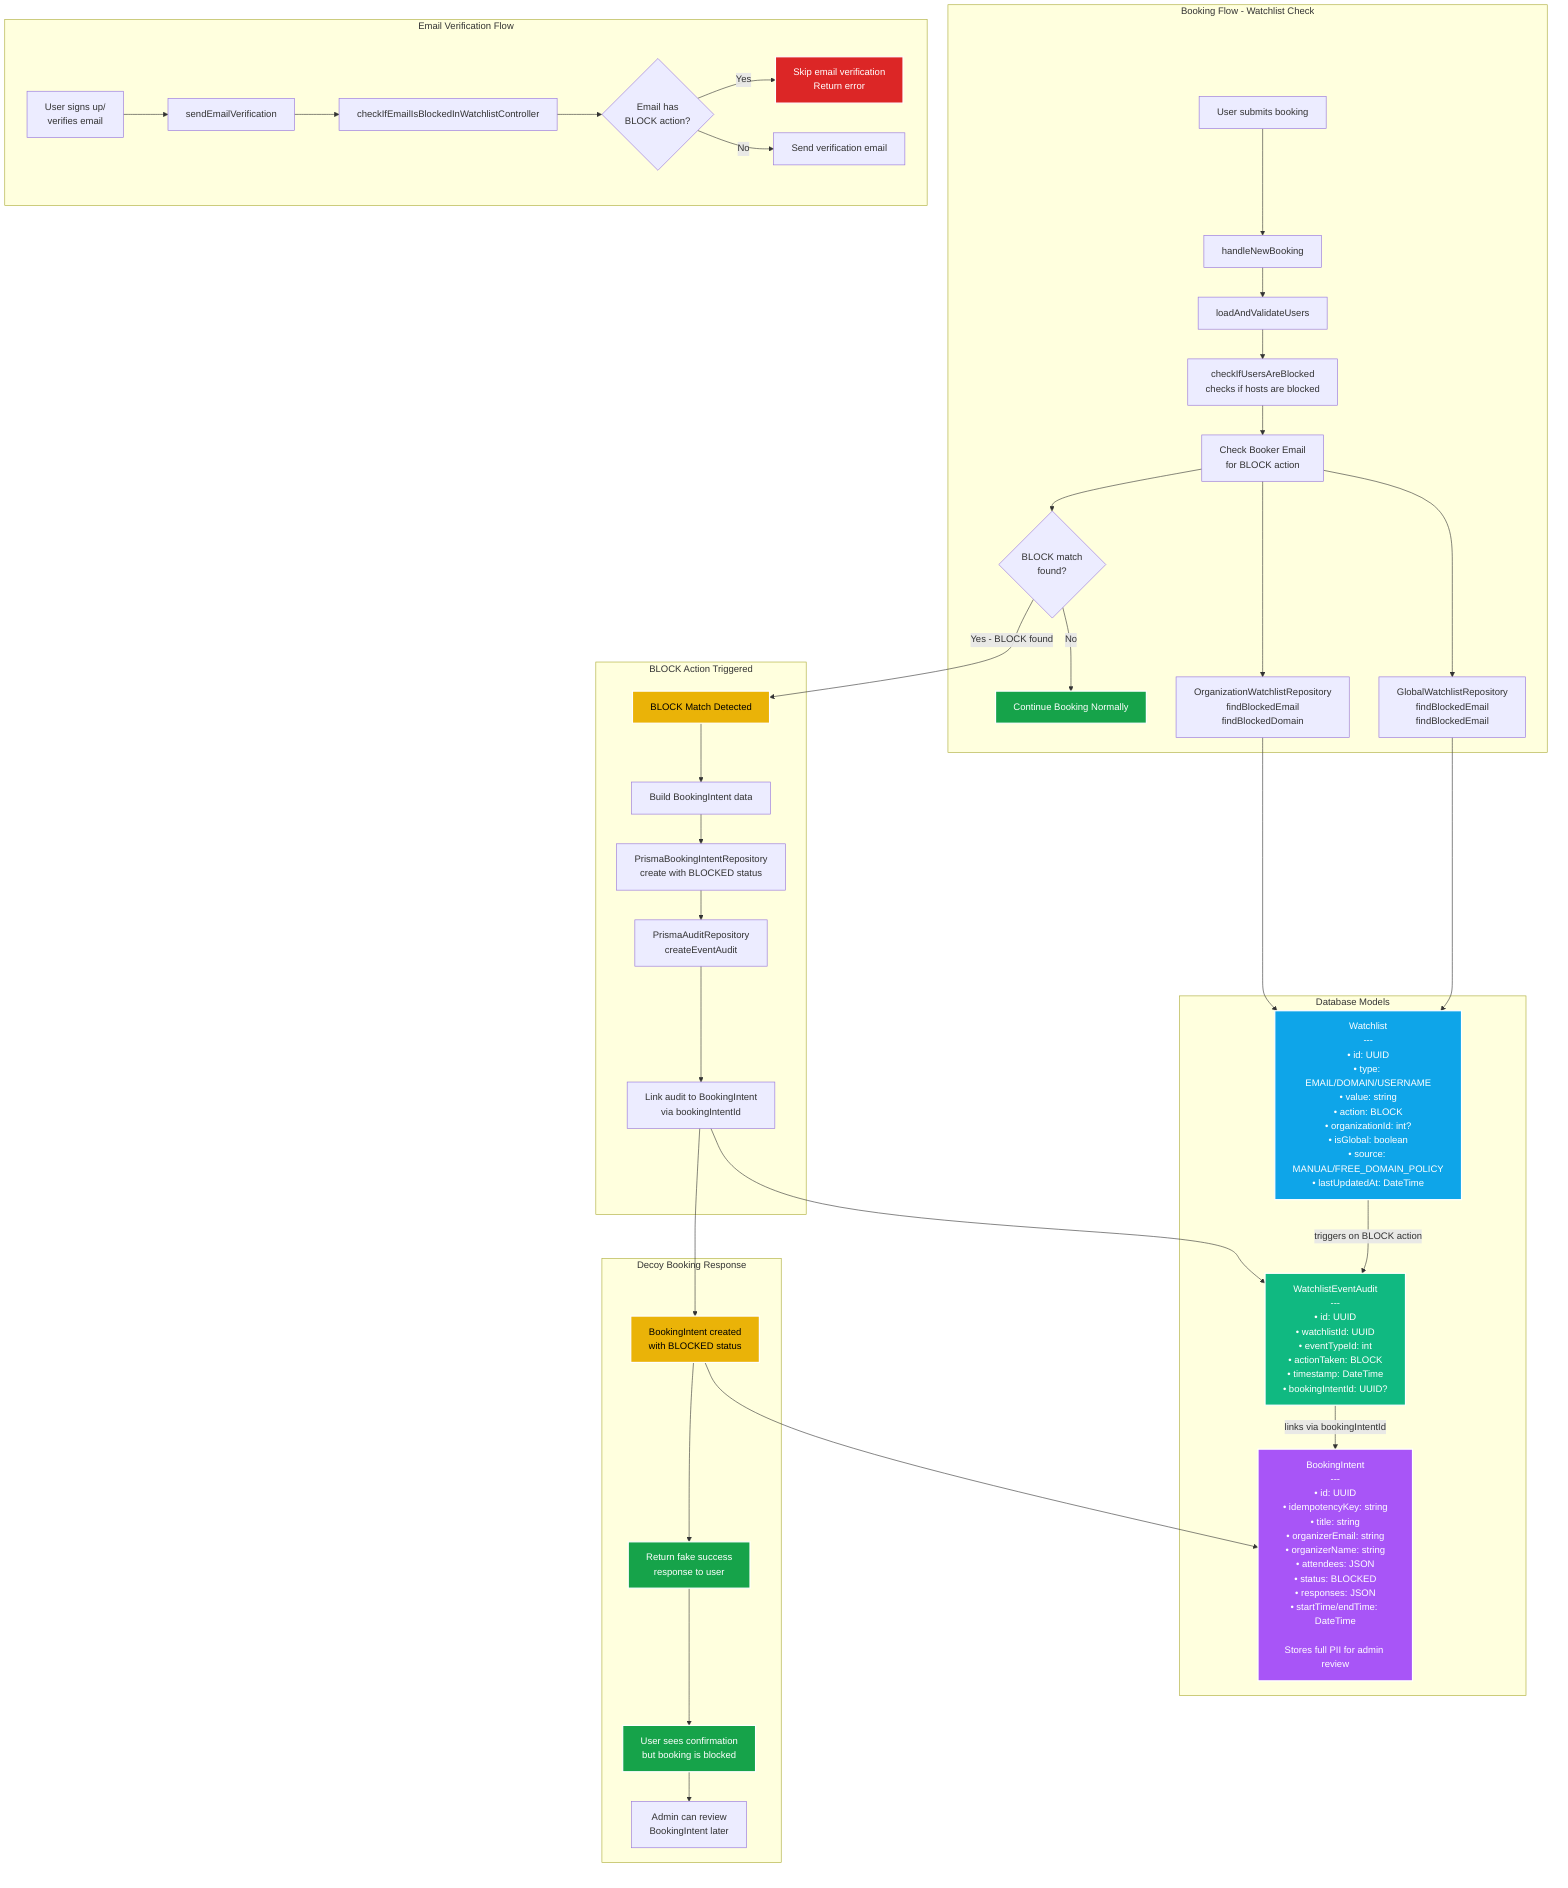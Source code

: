---
id: booking-flow-watchlist
---
graph TB
    subgraph "Database Models"
        W[Watchlist<br/>---<br/>• id: UUID<br/>• type: EMAIL/DOMAIN/USERNAME<br/>• value: string<br/>• action: BLOCK<br/>• organizationId: int?<br/>• isGlobal: boolean<br/>• source: MANUAL/FREE_DOMAIN_POLICY<br/>• lastUpdatedAt: DateTime]
        
        WEA[WatchlistEventAudit<br/>---<br/>• id: UUID<br/>• watchlistId: UUID<br/>• eventTypeId: int<br/>• actionTaken: BLOCK<br/>• timestamp: DateTime<br/>• bookingIntentId: UUID?]
        
        BI[BookingIntent<br/>---<br/>• id: UUID<br/>• idempotencyKey: string<br/>• title: string<br/>• organizerEmail: string<br/>• organizerName: string<br/>• attendees: JSON<br/>• status: BLOCKED<br/>• responses: JSON<br/>• startTime/endTime: DateTime<br/><br/>Stores full PII for admin review]
        
        W -->|"triggers on BLOCK action"| WEA
        WEA -->|"links via bookingIntentId"| BI
    end
    
    subgraph "Booking Flow - Watchlist Check"
        B1[User submits booking]
        B2[handleNewBooking]
        B3[loadAndValidateUsers]
        B4[checkIfUsersAreBlocked<br/>checks if hosts are blocked]
        B5[Check Booker Email<br/>for BLOCK action]
        B6{BLOCK match<br/>found?}
        B8[Continue Booking Normally]
        B9[GlobalWatchlistRepository<br/>findBlockedEmail<br/>findBlockedEmail]
        B10[OrganizationWatchlistRepository<br/>findBlockedEmail<br/>findBlockedDomain]
        
        B1 --> B2
        B2 --> B3
        B3 --> B4
        B4 --> B5
        B5 --> B6
        B6 -->|No| B8
        B5 --> B9
        B5 --> B10
        B9 --> W
        B10 --> W
    end
    
    subgraph "BLOCK Action Triggered"
        R1[BLOCK Match Detected]
        R2[Build BookingIntent data]
        R3[PrismaBookingIntentRepository<br/>create with BLOCKED status]
        R4[PrismaAuditRepository<br/>createEventAudit]
        R5[Link audit to BookingIntent<br/>via bookingIntentId]
        
        B6 -->|Yes - BLOCK found| R1
        R1 --> R2
        R2 --> R3
        R3 --> R4
        R4 --> R5
        R5 --> WEA
    end
    
    subgraph "Decoy Booking Response"
        D1[BookingIntent created<br/>with BLOCKED status]
        D2[Return fake success<br/>response to user]
        D3[User sees confirmation<br/>but booking is blocked]
        D4[Admin can review<br/>BookingIntent later]
        
        R5 --> D1
        D1 --> BI
        D1 --> D2
        D2 --> D3
        D3 --> D4
    end
    
    subgraph "Email Verification Flow"
        E1[User signs up/<br/>verifies email]
        E2[sendEmailVerification]
        E3[checkIfEmailIsBlockedInWatchlistController]
        E4{Email has<br/>BLOCK action?}
        E5[Skip email verification<br/>Return error]
        E6[Send verification email]
        
        E1 --> E2
        E2 --> E3
        E3 --> E4
        E4 -->|Yes| E5
        E4 -->|No| E6
    end
    
    style W fill:#0ea5e9,stroke:#fff,stroke-width:2px,color:#fff
    style WEA fill:#10b981,stroke:#fff,stroke-width:2px,color:#fff
    style BI fill:#a855f7,stroke:#fff,stroke-width:2px,color:#fff
    style R1 fill:#eab308,stroke:#fff,stroke-width:2px,color:#000
    style E5 fill:#dc2626,stroke:#fff,stroke-width:2px,color:#fff
    style D1 fill:#eab308,stroke:#fff,stroke-width:2px,color:#000
    style D2 fill:#16a34a,stroke:#fff,stroke-width:2px,color:#fff
    style D3 fill:#16a34a,stroke:#fff,stroke-width:2px,color:#fff
    style B8 fill:#16a34a,stroke:#fff,stroke-width:2px,color:#fff